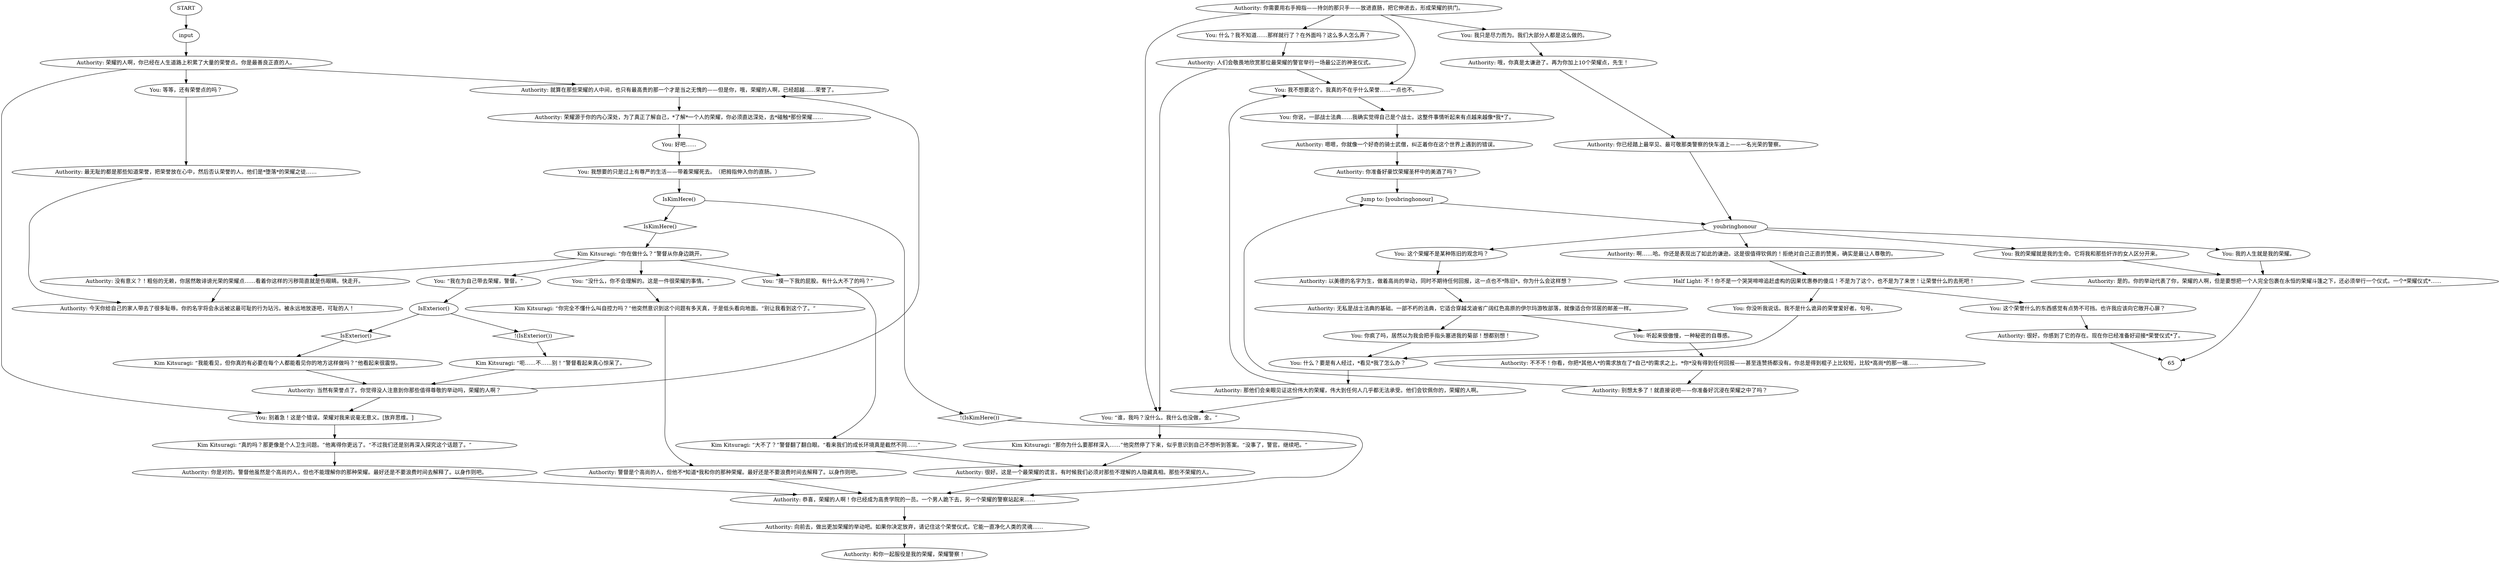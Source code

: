 # THOUGHT / HONOUR
# Authority discusses how you are... The rarest of police officers
# ==================================================
digraph G {
	  0 [label="START"];
	  1 [label="input"];
	  2 [label="Authority: 荣耀的人啊，你已经在人生道路上积累了大量的荣誉点。你是最善良正直的人。"];
	  3 [label="You: “我在为自己带去荣耀，警督。”"];
	  4 [label="youbringhonour"];
	  5 [label="Authority: 以美德的名字为生，做着高尚的举动，同时不期待任何回报，这一点也不*陈旧*。你为什么会这样想？"];
	  6 [label="Authority: 是的。你的举动代表了你，荣耀的人啊，但是要想把一个人完全包裹在永恒的荣耀斗篷之下，还必须举行一个仪式。一个*荣耀仪式*……"];
	  7 [label="Authority: 很好。这是一个最荣耀的谎言。有时候我们必须对那些不理解的人隐藏真相。那些不荣耀的人。"];
	  8 [label="You: 别着急！这是个错误。荣耀对我来说毫无意义。[放弃思维。]"];
	  9 [label="Authority: 人们会敬畏地欣赏那位最荣耀的警官举行一场最公正的神圣仪式。"];
	  10 [label="Authority: 警督是个高尚的人，但他不*知道*我和你的那种荣耀。最好还是不要浪费时间去解释了。以身作则吧。"];
	  11 [label="Authority: 向前去，做出更加荣耀的举动吧。如果你决定放弃，请记住这个荣誉仪式。它能一直净化人类的灵魂……"];
	  12 [label="Authority: 不不不！你看，你把*其他人*的需求放在了*自己*的需求之上。*你*没有得到任何回报——甚至连赞扬都没有。你总是得到棍子上比较短，比较*高尚*的那一端……"];
	  13 [label="Authority: 恭喜，荣耀的人啊！你已经成为高贵学院的一员。一个男人跪下去，另一个荣耀的警察站起来……"];
	  14 [label="Authority: 无私是战士法典的基础。一部不朽的法典，它适合穿越戈迪省广阔红色高原的伊尔玛游牧部落，就像适合你邻居的邮差一样。"];
	  15 [label="You: “没什么，你不会理解的。这是一件很荣耀的事情。”"];
	  16 [label="You: 等等，还有荣誉点的吗？"];
	  17 [label="You: 我的人生就是我的荣耀。"];
	  18 [label="Authority: 那他们会亲眼见证这份伟大的荣耀，伟大到任何人几乎都无法承受。他们会钦佩你的，荣耀的人啊。"];
	  19 [label="IsExterior()"];
	  20 [label="IsExterior()", shape=diamond];
	  21 [label="!(IsExterior())", shape=diamond];
	  22 [label="Authority: 嗯嗯，你就像一个好奇的骑士武僧，纠正着你在这个世界上遇到的错误。"];
	  23 [label="You: 我的荣耀就是我的生命。它将我和那些奸诈的女人区分开来。"];
	  24 [label="Authority: 荣耀源于你的内心深处，为了真正了解自己，*了解*一个人的荣耀，你必须直达深处，去*碰触*那份荣耀……"];
	  25 [label="Kim Kitsuragi: “大不了？”警督翻了翻白眼。“看来我们的成长环境真是截然不同……”"];
	  26 [label="You: 好吧……"];
	  27 [label="Kim Kitsuragi: “我能看见，但你真的有必要在每个人都能看见你的地方这样做吗？”他看起来很震惊。"];
	  28 [label="Authority: 今天你给自己的家人带去了很多耻辱。你的名字将会永远被这最可耻的行为玷污。被永远地放逐吧，可耻的人！"];
	  29 [label="You: 这个荣誉什么的东西感觉有点势不可挡。也许我应该向它敞开心扉？"];
	  30 [label="You: 什么？我不知道……那样就行了？在外面吗？这么多人怎么弄？"];
	  31 [label="Authority: 你是对的。警督他虽然是个高尚的人，但也不能理解你的那种荣耀。最好还是不要浪费时间去解释了。以身作则吧。"];
	  32 [label="Authority: 别想太多了！就直接说吧——你准备好沉浸在荣耀之中了吗？"];
	  33 [label="Jump to: [youbringhonour]"];
	  34 [label="Authority: 你已经踏上最罕见、最可敬那类警察的快车道上——一名光荣的警察。"];
	  35 [label="Authority: 你准备好豪饮荣耀圣杯中的美酒了吗？"];
	  36 [label="Authority: 很好。你感到了它的存在。现在你已经准备好迎接*荣誉仪式*了。"];
	  37 [label="You: 你没听我说话。我不是什么诡异的荣誉爱好者。句号。"];
	  38 [label="Authority: 哦，你真是太谦逊了。再为你加上10个荣耀点，先生！"];
	  39 [label="You: 听起来很傲慢，一种秘密的自尊感。"];
	  40 [label="Authority: 和你一起服役是我的荣耀，荣耀警察！"];
	  41 [label="You: “摸一下我的屁股。有什么大不了的吗？”"];
	  42 [label="Kim Kitsuragi: “呃……不……别！”警督看起来真心惊呆了。"];
	  43 [label="Half Light: 不！你不是一个哭哭啼啼追赶虚构的因果优惠券的傻瓜！不是为了这个，也不是为了来世！让荣誉什么的去死吧！"];
	  44 [label="You: 这个荣耀不是某种陈旧的观念吗？"];
	  45 [label="IsKimHere()"];
	  46 [label="IsKimHere()", shape=diamond];
	  47 [label="!(IsKimHere())", shape=diamond];
	  48 [label="Kim Kitsuragi: “你在做什么？”警督从你身边跳开。"];
	  49 [label="Kim Kitsuragi: “那你为什么要那样深入……”他突然停了下来，似乎意识到自己不想听到答案。“没事了，警官。继续吧。”"];
	  50 [label="Authority: 你需要用右手拇指——持剑的那只手——放进直肠，把它伸进去，形成荣耀的拱门。"];
	  51 [label="You: 我想要的只是过上有尊严的生活——带着荣耀死去。（把拇指伸入你的直肠。）"];
	  52 [label="You: 我不想要这个。我真的不在乎什么荣誉……一点也不。"];
	  53 [label="Authority: 啊……哈。你还是表现出了如此的谦逊。这是很值得钦佩的！拒绝对自己正直的赞美，确实是最让人尊敬的。"];
	  54 [label="You: 你说，一部战士法典……我确实觉得自己是个战士。这整件事情听起来有点越来越像*我*了。"];
	  55 [label="You: 你疯了吗，居然以为我会把手指头塞进我的菊部！想都别想！"];
	  56 [label="You: “谁，我吗？没什么。我什么也没做，金。”"];
	  57 [label="Authority: 没有意义？！粗俗的无赖，你居然敢诽谤光荣的荣耀点……看着你这样的污秽简直就是伤眼睛。快走开。"];
	  58 [label="Kim Kitsuragi: “真的吗？那更像是个人卫生问题。”他离得你更远了。“不过我们还是别再深入探究这个话题了。”"];
	  59 [label="Kim Kitsuragi: “你完全不懂什么叫自控力吗？”他突然意识到这个问题有多天真，于是低头看向地面。“别让我看到这个了。”"];
	  60 [label="Authority: 当然有荣誉点了。你觉得没人注意到你那些值得尊敬的举动吗，荣耀的人啊？"];
	  61 [label="Authority: 最无耻的都是那些知道荣誉，把荣誉放在心中，然后否认荣誉的人。他们是*堕落*的荣耀之徒……"];
	  62 [label="You: 什么？要是有人经过，*看见*我了怎么办？"];
	  63 [label="You: 我只是尽力而为。我们大部分人都是这么做的。"];
	  64 [label="Authority: 就算在那些荣耀的人中间，也只有最高贵的那一个才是当之无愧的——但是你，哦，荣耀的人啊，已经超越……荣誉了。"];
	  0 -> 1
	  1 -> 2
	  2 -> 16
	  2 -> 8
	  2 -> 64
	  3 -> 19
	  4 -> 17
	  4 -> 44
	  4 -> 53
	  4 -> 23
	  5 -> 14
	  6 -> 65
	  7 -> 13
	  8 -> 58
	  9 -> 56
	  9 -> 52
	  10 -> 13
	  11 -> 40
	  12 -> 32
	  13 -> 11
	  14 -> 39
	  14 -> 55
	  15 -> 59
	  16 -> 61
	  17 -> 6
	  18 -> 56
	  18 -> 52
	  19 -> 20
	  19 -> 21
	  20 -> 27
	  21 -> 42
	  22 -> 35
	  23 -> 6
	  24 -> 26
	  25 -> 7
	  26 -> 51
	  27 -> 60
	  29 -> 36
	  30 -> 9
	  31 -> 13
	  32 -> 33
	  33 -> 4
	  34 -> 4
	  35 -> 33
	  36 -> 65
	  37 -> 62
	  38 -> 34
	  39 -> 12
	  41 -> 25
	  42 -> 60
	  43 -> 37
	  43 -> 29
	  44 -> 5
	  45 -> 46
	  45 -> 47
	  46 -> 48
	  47 -> 13
	  48 -> 57
	  48 -> 3
	  48 -> 41
	  48 -> 15
	  49 -> 7
	  50 -> 56
	  50 -> 52
	  50 -> 30
	  50 -> 63
	  51 -> 45
	  52 -> 54
	  53 -> 43
	  54 -> 22
	  55 -> 62
	  56 -> 49
	  57 -> 28
	  58 -> 31
	  59 -> 10
	  60 -> 64
	  60 -> 8
	  61 -> 28
	  62 -> 18
	  63 -> 38
	  64 -> 24
}

